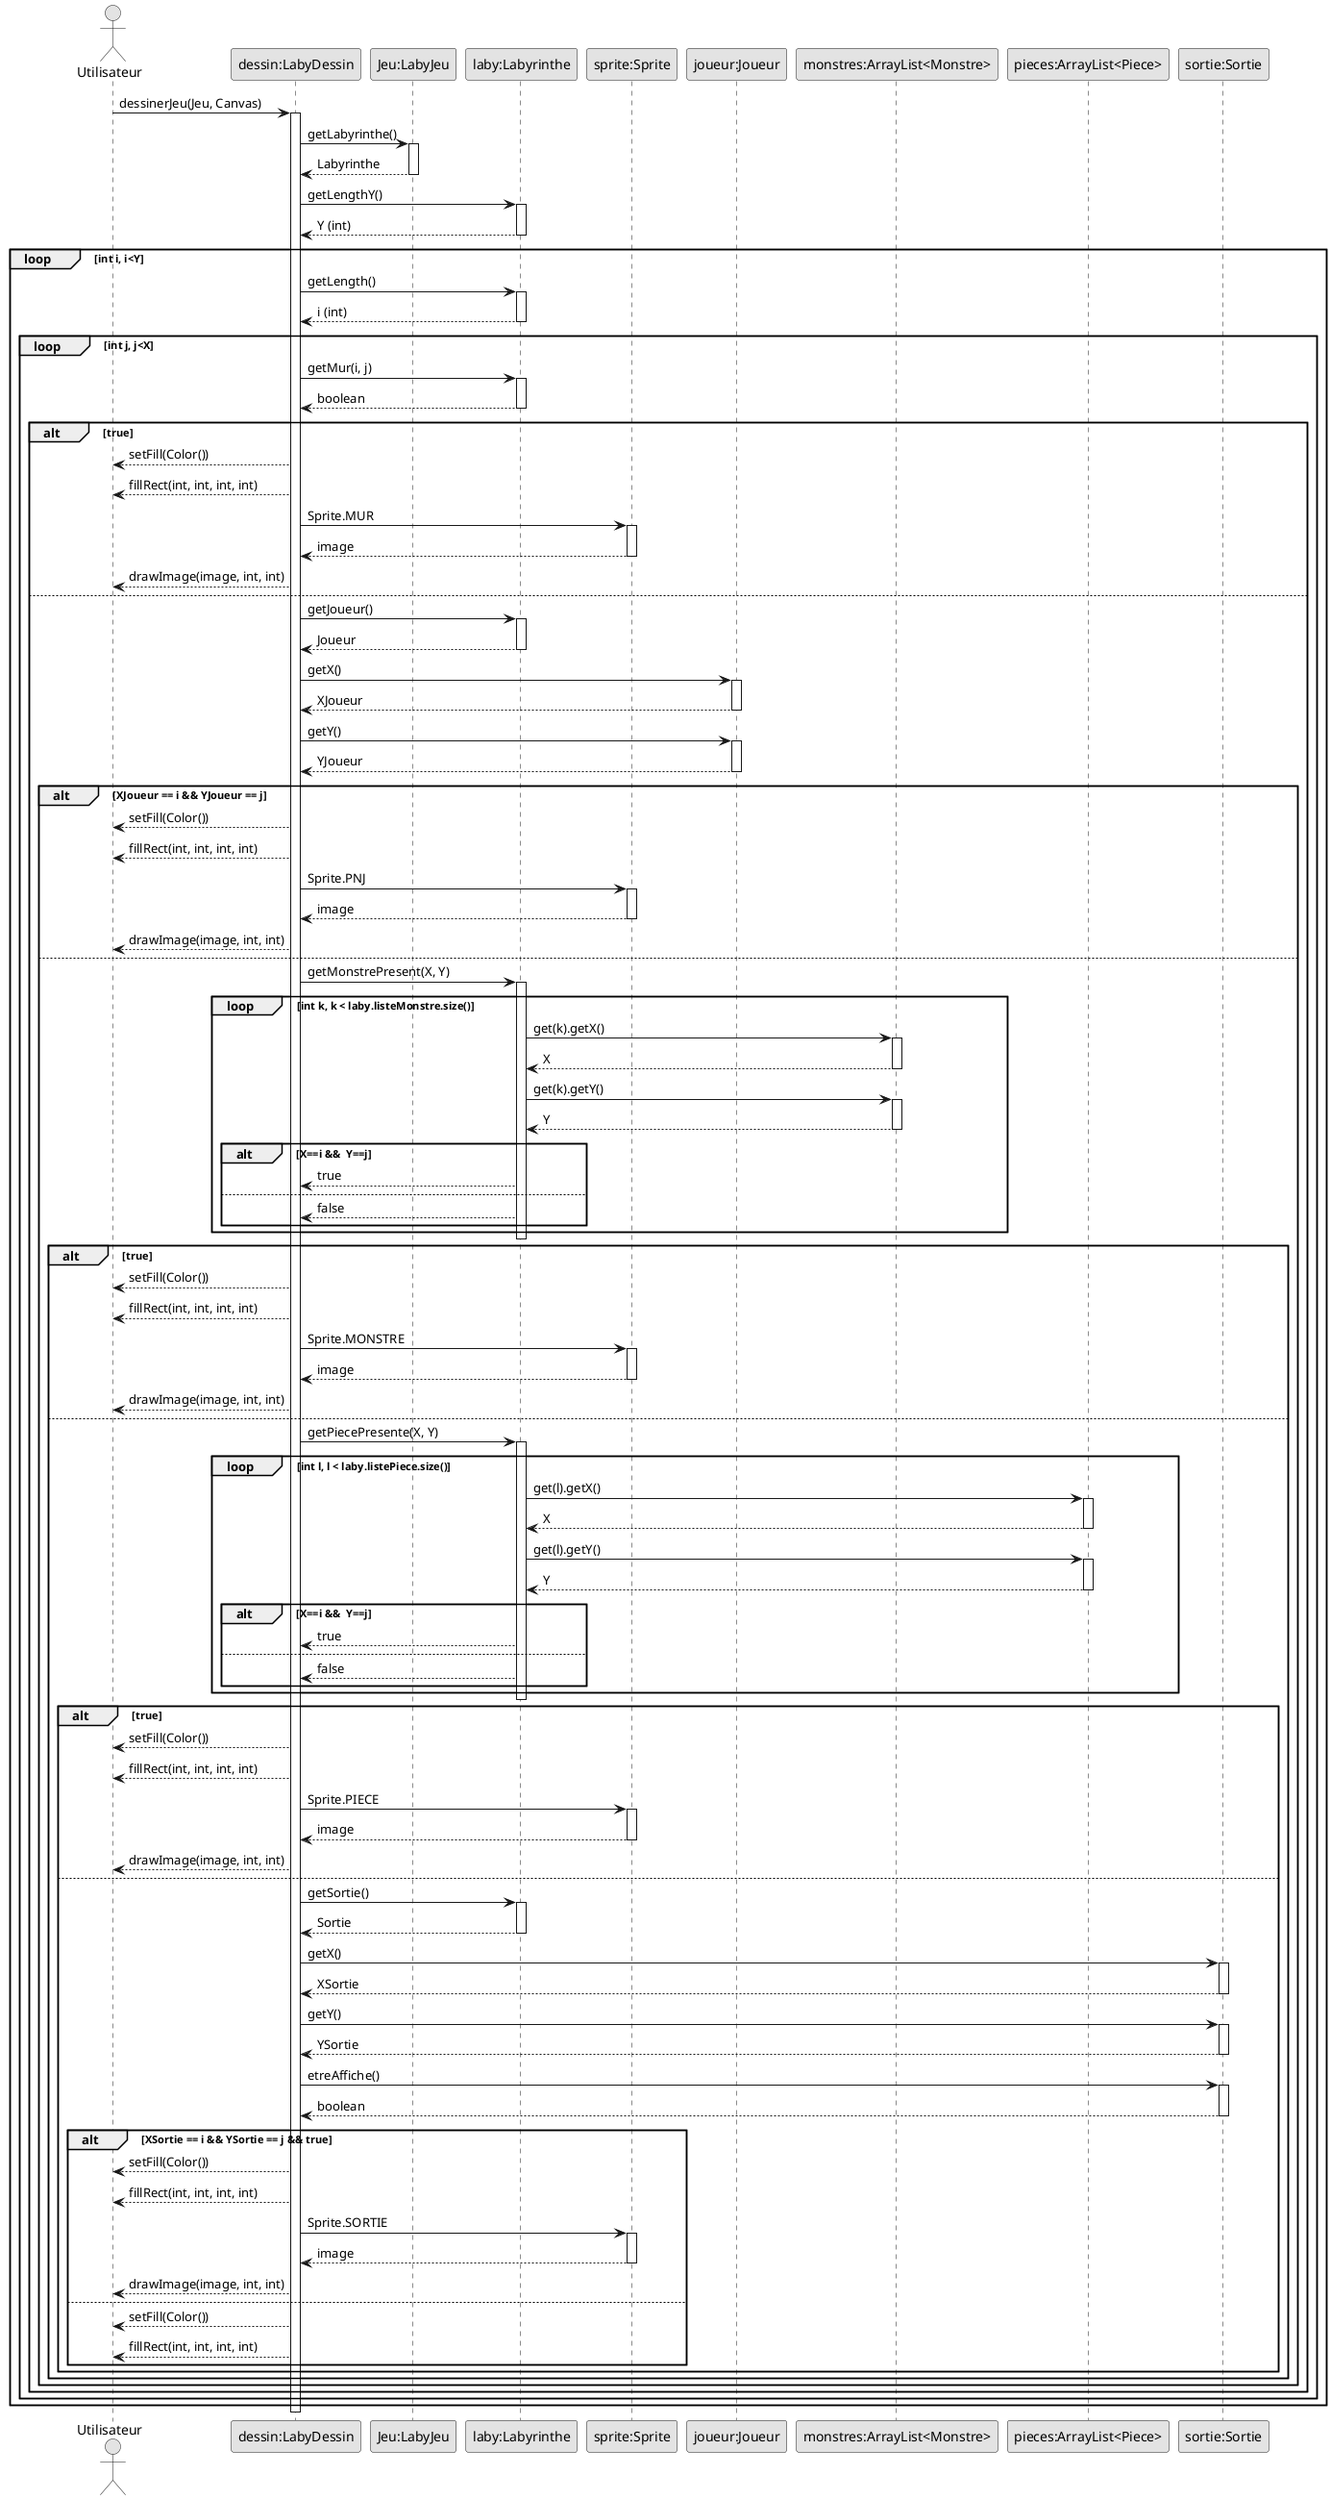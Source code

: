 @startuml
skinparam monochrome true

actor Utilisateur

participant "dessin:LabyDessin" as dessin
participant "Jeu:LabyJeu" as Jeu
participant "laby:Labyrinthe" as laby
participant "sprite:Sprite" as sprite
participant "joueur:Joueur" as joueur
participant "monstres:ArrayList<Monstre>" as monstres
participant "pieces:ArrayList<Piece>" as pieces
participant "sortie:Sortie" as sortie

Utilisateur -> dessin: dessinerJeu(Jeu, Canvas)
activate dessin
dessin -> Jeu: getLabyrinthe()
activate Jeu
dessin <-- Jeu: Labyrinthe
deactivate Jeu
dessin -> laby: getLengthY()
activate laby
dessin <-- laby: Y (int)
deactivate laby
loop int i, i<Y
    dessin -> laby: getLength()
    activate laby
    dessin <-- laby: i (int)
    deactivate laby
    loop int j, j<X
       dessin -> laby: getMur(i, j)
       activate laby
       dessin <-- laby: boolean
       deactivate laby
       alt true
         Utilisateur <-- dessin: setFill(Color())
         Utilisateur <-- dessin: fillRect(int, int, int, int)
         dessin -> sprite: Sprite.MUR
         activate sprite
         dessin <-- sprite: image
         deactivate sprite
         Utilisateur <-- dessin: drawImage(image, int, int)
       else
         dessin -> laby: getJoueur()
         activate laby
         dessin <-- laby: Joueur
         deactivate laby
         dessin -> joueur: getX()
         activate joueur
         dessin <-- joueur: XJoueur
         deactivate joueur
         dessin -> joueur: getY()
         activate joueur
         dessin <-- joueur: YJoueur
         deactivate joueur
         alt XJoueur == i && YJoueur == j
           Utilisateur <-- dessin: setFill(Color())
           Utilisateur <-- dessin: fillRect(int, int, int, int)
           dessin -> sprite: Sprite.PNJ
           activate sprite
           dessin <-- sprite: image
           deactivate sprite
           Utilisateur <-- dessin: drawImage(image, int, int)
         else
           dessin -> laby: getMonstrePresent(X, Y)
           activate laby
           loop int k, k < laby.listeMonstre.size()
             laby -> monstres: get(k).getX()
             activate monstres
             laby <-- monstres: X
             deactivate monstres
             laby -> monstres: get(k).getY()
             activate monstres
             laby <-- monstres: Y
             deactivate monstres
             alt X==i &&  Y==j
               dessin <-- laby: true
             else
               dessin <-- laby: false
             end
           end
           deactivate laby
           alt true
             Utilisateur <-- dessin: setFill(Color())
             Utilisateur <-- dessin: fillRect(int, int, int, int)
             dessin -> sprite: Sprite.MONSTRE
             activate sprite
             dessin <-- sprite: image
             deactivate sprite
             Utilisateur <-- dessin: drawImage(image, int, int)
           else
             dessin -> laby: getPiecePresente(X, Y)
             activate laby
             loop int l, l < laby.listePiece.size()
               laby -> pieces: get(l).getX()
               activate pieces
               laby <-- pieces: X
               deactivate pieces
               laby -> pieces: get(l).getY()
               activate pieces
               laby <-- pieces: Y
               deactivate pieces
               alt X==i &&  Y==j
                 dessin <-- laby: true
               else
                 dessin <-- laby: false
               end
             end
             deactivate laby
             alt true
               Utilisateur <-- dessin: setFill(Color())
               Utilisateur <-- dessin: fillRect(int, int, int, int)
               dessin -> sprite: Sprite.PIECE
               activate sprite
               dessin <-- sprite: image
               deactivate sprite
               Utilisateur <-- dessin: drawImage(image, int, int)
             else
               dessin -> laby: getSortie()
               activate laby
               dessin <-- laby: Sortie
               deactivate laby
               dessin -> sortie: getX()
               activate sortie
               dessin <-- sortie: XSortie
               deactivate sortie
               dessin -> sortie: getY()
               activate sortie
               dessin <-- sortie: YSortie
               deactivate sortie
               dessin -> sortie: etreAffiche()
               activate sortie
               dessin <-- sortie: boolean
               deactivate sortie
               alt XSortie == i && YSortie == j && true
                 Utilisateur <-- dessin: setFill(Color())
                 Utilisateur <-- dessin: fillRect(int, int, int, int)
                 dessin -> sprite: Sprite.SORTIE
                 activate sprite
                 dessin <-- sprite: image
                 deactivate sprite
                 Utilisateur <-- dessin: drawImage(image, int, int)
               else
                 Utilisateur <-- dessin: setFill(Color())
                 Utilisateur <-- dessin: fillRect(int, int, int, int)
               end
             end
           end
         end
       end
    end
end
deactivate dessin


@enduml
